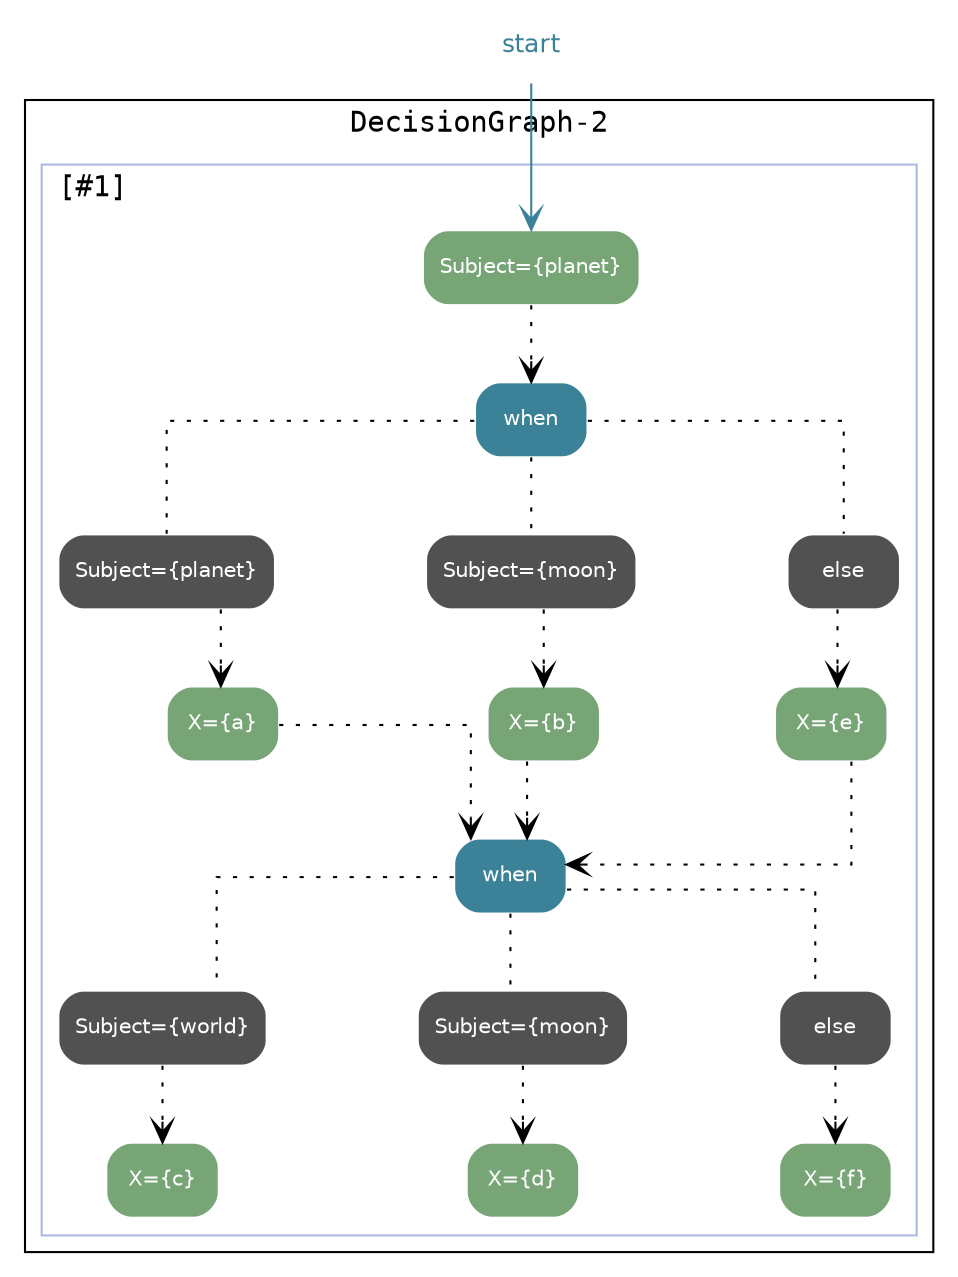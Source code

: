 digraph decisionGraph {
fontname="Courier"
graph[splines=ortho, nodesep=1, concentrate=true compound=true]
edge [style=dotted arrowhead=open]
node [shape=Mrecord fillcolor="#3B8298" style="filled" fontcolor=white color=white fontname="Helvetica" fontsize="10"]
start[ fillcolor="transparent" shape="none" fontcolor="#3B8298" fontsize="12" ]
subgraph cluster_DecisionGraph_172 {
label="DecisionGraph-2"
subgraph cluster__18_091_19 {
label="[#1]"; color="#AABBDD"; labeljust="l"
_18_091_19[ fillcolor="#77A576" label="Subject=\{planet\}\n" ]
_18_092_19[ label="when" ]
_18_092_19_1[ fillcolor="#515151" fontcolor="white" label="Subject=\{planet\}\n" ]
_18_092_19 -> _18_092_19_1[ arrowhead="none" ]
_18_093_19[ fillcolor="#77A576" label="X=\{a\}\n" ]
_18_096_19[ label="when" ]
_18_096_19_1[ fillcolor="#515151" fontcolor="white" label="Subject=\{world\}\n" ]
_18_096_19 -> _18_096_19_1[ arrowhead="none" ]
_18_097_19[ fillcolor="#77A576" label="X=\{c\}\n" ]
_18_096_19_1 -> _18_097_19
_18_096_19_2[ fillcolor="#515151" fontcolor="white" label="Subject=\{moon\}\n" ]
_18_096_19 -> _18_096_19_2[ arrowhead="none" ]
_18_098_19[ fillcolor="#77A576" label="X=\{d\}\n" ]
_18_096_19_2 -> _18_098_19
_18_096_19_ELSE[ fillcolor="#515151" fontcolor="white" label="else" ]
_18_096_19 -> _18_096_19_ELSE[ arrowhead="none" ]
_18_099_19[ fillcolor="#77A576" label="X=\{f\}\n" ]
_18_096_19_ELSE -> _18_099_19
_18_093_19 -> _18_096_19 [headport=ne]
_18_092_19_1 -> _18_093_19
_18_092_19_2[ fillcolor="#515151" fontcolor="white" label="Subject=\{moon\}\n" ]
_18_092_19 -> _18_092_19_2[ arrowhead="none" ]
_18_094_19[ fillcolor="#77A576" label="X=\{b\}\n" ]
_18_094_19 -> _18_096_19 [headport=ne]
_18_092_19_2 -> _18_094_19
_18_092_19_ELSE[ fillcolor="#515151" fontcolor="white" label="else" ]
_18_092_19 -> _18_092_19_ELSE[ arrowhead="none" ]
_18_095_19[ fillcolor="#77A576" label="X=\{e\}\n" ]
_18_095_19 -> _18_096_19 [headport=ne]
_18_092_19_ELSE -> _18_095_19
_18_091_19 -> _18_092_19
}
}
start -> _18_091_19[ penwidth="1.0" color="#3B8298" style="solid" ]{rank=source; start}
}
